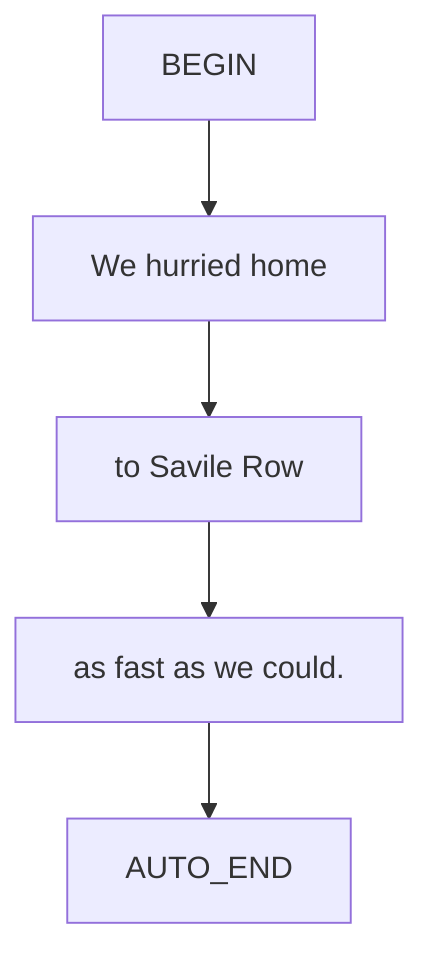 flowchart TD
    C["We hurried home "]
    F["to Savile Row"]
    I[" as fast as we could."]
    C --> F
    F --> I
    BEGIN --> C
    I --> AUTO_END